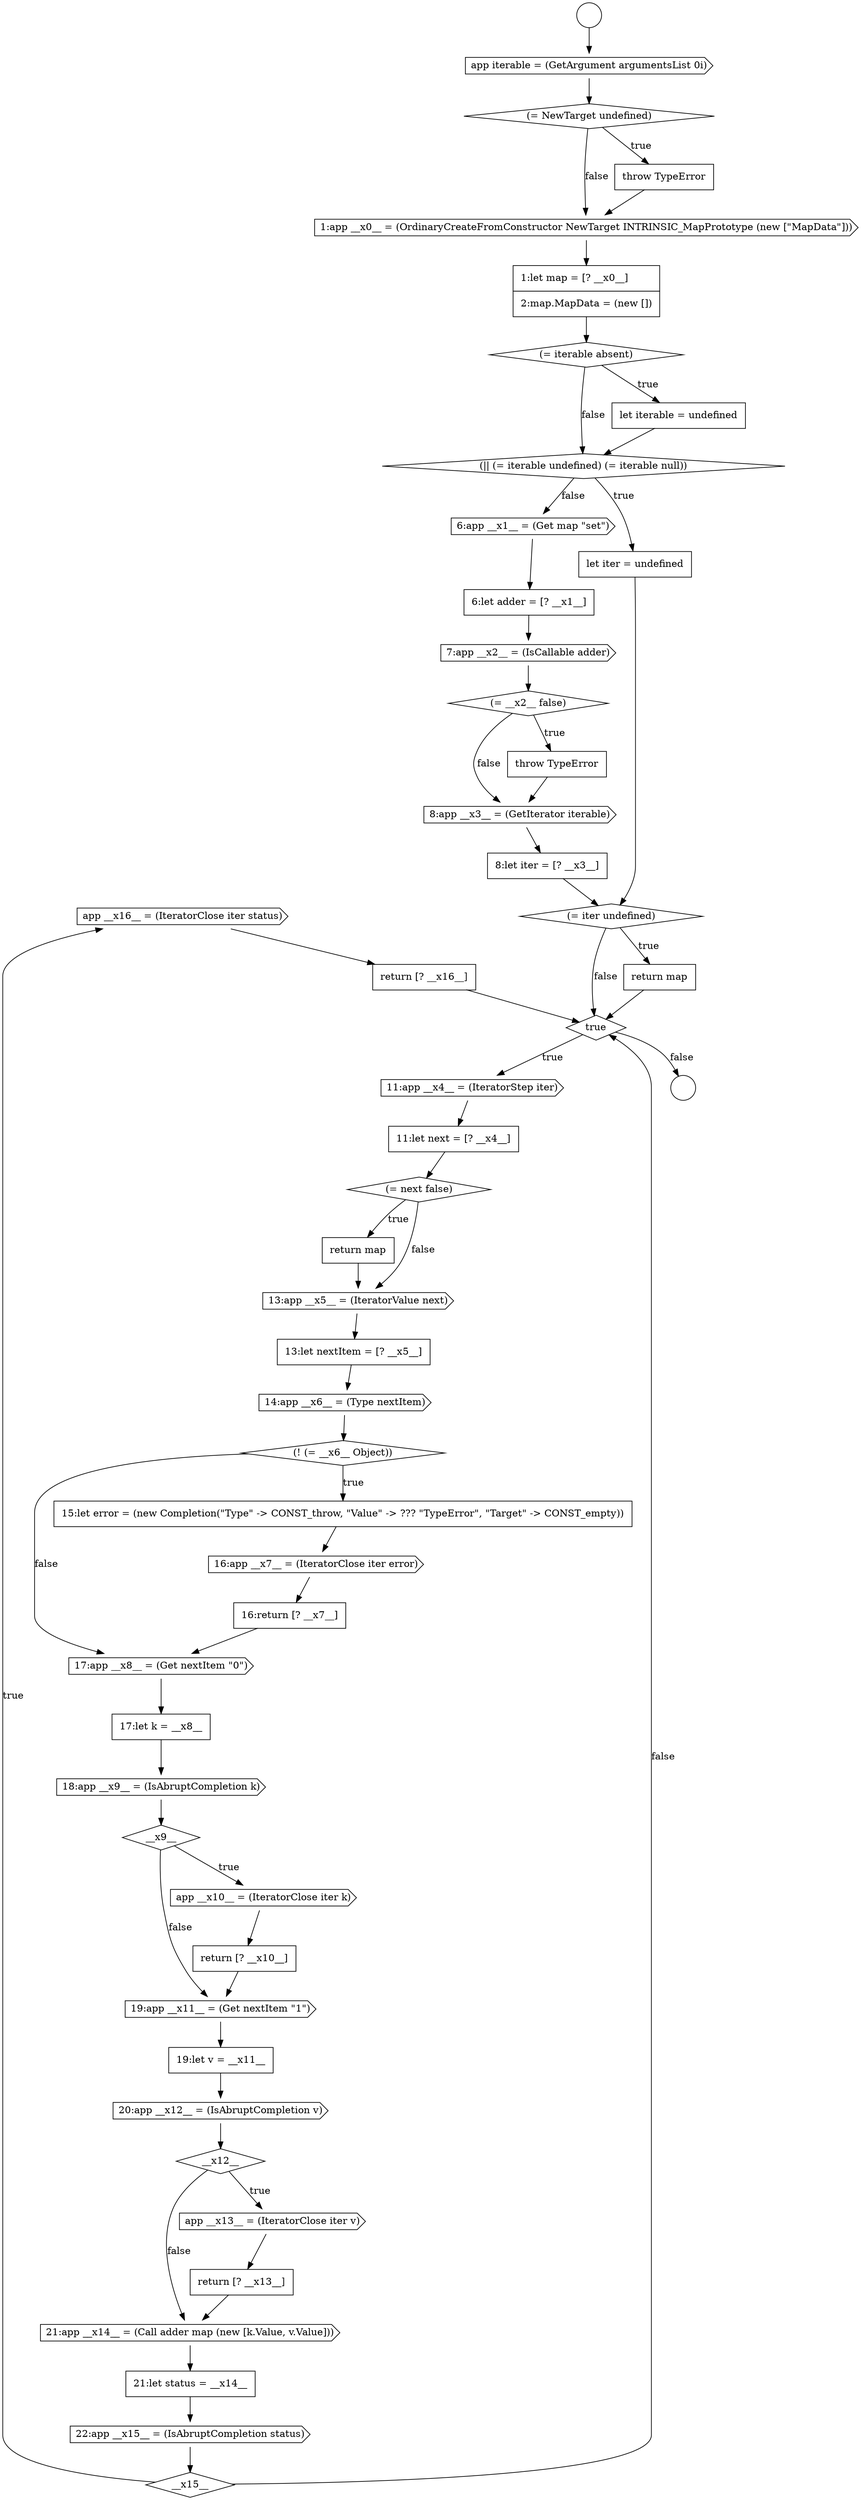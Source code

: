 digraph {
  node14782 [shape=cds, label=<<font color="black">app __x16__ = (IteratorClose iter status)</font>> color="black" fillcolor="white" style=filled]
  node14741 [shape=diamond, label=<<font color="black">(= iterable absent)</font>> color="black" fillcolor="white" style=filled]
  node14737 [shape=diamond, label=<<font color="black">(= NewTarget undefined)</font>> color="black" fillcolor="white" style=filled]
  node14780 [shape=cds, label=<<font color="black">22:app __x15__ = (IsAbruptCompletion status)</font>> color="black" fillcolor="white" style=filled]
  node14761 [shape=cds, label=<<font color="black">14:app __x6__ = (Type nextItem)</font>> color="black" fillcolor="white" style=filled]
  node14735 [shape=circle label=" " color="black" fillcolor="white" style=filled]
  node14752 [shape=diamond, label=<<font color="black">(= iter undefined)</font>> color="black" fillcolor="white" style=filled]
  node14734 [shape=circle label=" " color="black" fillcolor="white" style=filled]
  node14743 [shape=diamond, label=<<font color="black">(|| (= iterable undefined) (= iterable null))</font>> color="black" fillcolor="white" style=filled]
  node14736 [shape=cds, label=<<font color="black">app iterable = (GetArgument argumentsList 0i)</font>> color="black" fillcolor="white" style=filled]
  node14775 [shape=diamond, label=<<font color="black">__x12__</font>> color="black" fillcolor="white" style=filled]
  node14778 [shape=cds, label=<<font color="black">21:app __x14__ = (Call adder map (new [k.Value, v.Value]))</font>> color="black" fillcolor="white" style=filled]
  node14748 [shape=diamond, label=<<font color="black">(= __x2__ false)</font>> color="black" fillcolor="white" style=filled]
  node14750 [shape=cds, label=<<font color="black">8:app __x3__ = (GetIterator iterable)</font>> color="black" fillcolor="white" style=filled]
  node14765 [shape=none, margin=0, label=<<font color="black">
    <table border="0" cellborder="1" cellspacing="0" cellpadding="10">
      <tr><td align="left">16:return [? __x7__]</td></tr>
    </table>
  </font>> color="black" fillcolor="white" style=filled]
  node14769 [shape=diamond, label=<<font color="black">__x9__</font>> color="black" fillcolor="white" style=filled]
  node14754 [shape=diamond, label=<<font color="black">true</font>> color="black" fillcolor="white" style=filled]
  node14758 [shape=none, margin=0, label=<<font color="black">
    <table border="0" cellborder="1" cellspacing="0" cellpadding="10">
      <tr><td align="left">return map</td></tr>
    </table>
  </font>> color="black" fillcolor="white" style=filled]
  node14773 [shape=none, margin=0, label=<<font color="black">
    <table border="0" cellborder="1" cellspacing="0" cellpadding="10">
      <tr><td align="left">19:let v = __x11__</td></tr>
    </table>
  </font>> color="black" fillcolor="white" style=filled]
  node14751 [shape=none, margin=0, label=<<font color="black">
    <table border="0" cellborder="1" cellspacing="0" cellpadding="10">
      <tr><td align="left">8:let iter = [? __x3__]</td></tr>
    </table>
  </font>> color="black" fillcolor="white" style=filled]
  node14766 [shape=cds, label=<<font color="black">17:app __x8__ = (Get nextItem &quot;0&quot;)</font>> color="black" fillcolor="white" style=filled]
  node14772 [shape=cds, label=<<font color="black">19:app __x11__ = (Get nextItem &quot;1&quot;)</font>> color="black" fillcolor="white" style=filled]
  node14745 [shape=cds, label=<<font color="black">6:app __x1__ = (Get map &quot;set&quot;)</font>> color="black" fillcolor="white" style=filled]
  node14753 [shape=none, margin=0, label=<<font color="black">
    <table border="0" cellborder="1" cellspacing="0" cellpadding="10">
      <tr><td align="left">return map</td></tr>
    </table>
  </font>> color="black" fillcolor="white" style=filled]
  node14783 [shape=none, margin=0, label=<<font color="black">
    <table border="0" cellborder="1" cellspacing="0" cellpadding="10">
      <tr><td align="left">return [? __x16__]</td></tr>
    </table>
  </font>> color="black" fillcolor="white" style=filled]
  node14740 [shape=none, margin=0, label=<<font color="black">
    <table border="0" cellborder="1" cellspacing="0" cellpadding="10">
      <tr><td align="left">1:let map = [? __x0__]</td></tr>
      <tr><td align="left">2:map.MapData = (new [])</td></tr>
    </table>
  </font>> color="black" fillcolor="white" style=filled]
  node14757 [shape=diamond, label=<<font color="black">(= next false)</font>> color="black" fillcolor="white" style=filled]
  node14762 [shape=diamond, label=<<font color="black">(! (= __x6__ Object))</font>> color="black" fillcolor="white" style=filled]
  node14744 [shape=none, margin=0, label=<<font color="black">
    <table border="0" cellborder="1" cellspacing="0" cellpadding="10">
      <tr><td align="left">let iter = undefined</td></tr>
    </table>
  </font>> color="black" fillcolor="white" style=filled]
  node14777 [shape=none, margin=0, label=<<font color="black">
    <table border="0" cellborder="1" cellspacing="0" cellpadding="10">
      <tr><td align="left">return [? __x13__]</td></tr>
    </table>
  </font>> color="black" fillcolor="white" style=filled]
  node14776 [shape=cds, label=<<font color="black">app __x13__ = (IteratorClose iter v)</font>> color="black" fillcolor="white" style=filled]
  node14760 [shape=none, margin=0, label=<<font color="black">
    <table border="0" cellborder="1" cellspacing="0" cellpadding="10">
      <tr><td align="left">13:let nextItem = [? __x5__]</td></tr>
    </table>
  </font>> color="black" fillcolor="white" style=filled]
  node14771 [shape=none, margin=0, label=<<font color="black">
    <table border="0" cellborder="1" cellspacing="0" cellpadding="10">
      <tr><td align="left">return [? __x10__]</td></tr>
    </table>
  </font>> color="black" fillcolor="white" style=filled]
  node14746 [shape=none, margin=0, label=<<font color="black">
    <table border="0" cellborder="1" cellspacing="0" cellpadding="10">
      <tr><td align="left">6:let adder = [? __x1__]</td></tr>
    </table>
  </font>> color="black" fillcolor="white" style=filled]
  node14756 [shape=none, margin=0, label=<<font color="black">
    <table border="0" cellborder="1" cellspacing="0" cellpadding="10">
      <tr><td align="left">11:let next = [? __x4__]</td></tr>
    </table>
  </font>> color="black" fillcolor="white" style=filled]
  node14767 [shape=none, margin=0, label=<<font color="black">
    <table border="0" cellborder="1" cellspacing="0" cellpadding="10">
      <tr><td align="left">17:let k = __x8__</td></tr>
    </table>
  </font>> color="black" fillcolor="white" style=filled]
  node14768 [shape=cds, label=<<font color="black">18:app __x9__ = (IsAbruptCompletion k)</font>> color="black" fillcolor="white" style=filled]
  node14763 [shape=none, margin=0, label=<<font color="black">
    <table border="0" cellborder="1" cellspacing="0" cellpadding="10">
      <tr><td align="left">15:let error = (new Completion(&quot;Type&quot; -&gt; CONST_throw, &quot;Value&quot; -&gt; ??? &quot;TypeError&quot;, &quot;Target&quot; -&gt; CONST_empty))</td></tr>
    </table>
  </font>> color="black" fillcolor="white" style=filled]
  node14739 [shape=cds, label=<<font color="black">1:app __x0__ = (OrdinaryCreateFromConstructor NewTarget INTRINSIC_MapPrototype (new [&quot;MapData&quot;]))</font>> color="black" fillcolor="white" style=filled]
  node14755 [shape=cds, label=<<font color="black">11:app __x4__ = (IteratorStep iter)</font>> color="black" fillcolor="white" style=filled]
  node14781 [shape=diamond, label=<<font color="black">__x15__</font>> color="black" fillcolor="white" style=filled]
  node14747 [shape=cds, label=<<font color="black">7:app __x2__ = (IsCallable adder)</font>> color="black" fillcolor="white" style=filled]
  node14749 [shape=none, margin=0, label=<<font color="black">
    <table border="0" cellborder="1" cellspacing="0" cellpadding="10">
      <tr><td align="left">throw TypeError</td></tr>
    </table>
  </font>> color="black" fillcolor="white" style=filled]
  node14742 [shape=none, margin=0, label=<<font color="black">
    <table border="0" cellborder="1" cellspacing="0" cellpadding="10">
      <tr><td align="left">let iterable = undefined</td></tr>
    </table>
  </font>> color="black" fillcolor="white" style=filled]
  node14770 [shape=cds, label=<<font color="black">app __x10__ = (IteratorClose iter k)</font>> color="black" fillcolor="white" style=filled]
  node14738 [shape=none, margin=0, label=<<font color="black">
    <table border="0" cellborder="1" cellspacing="0" cellpadding="10">
      <tr><td align="left">throw TypeError</td></tr>
    </table>
  </font>> color="black" fillcolor="white" style=filled]
  node14779 [shape=none, margin=0, label=<<font color="black">
    <table border="0" cellborder="1" cellspacing="0" cellpadding="10">
      <tr><td align="left">21:let status = __x14__</td></tr>
    </table>
  </font>> color="black" fillcolor="white" style=filled]
  node14774 [shape=cds, label=<<font color="black">20:app __x12__ = (IsAbruptCompletion v)</font>> color="black" fillcolor="white" style=filled]
  node14764 [shape=cds, label=<<font color="black">16:app __x7__ = (IteratorClose iter error)</font>> color="black" fillcolor="white" style=filled]
  node14759 [shape=cds, label=<<font color="black">13:app __x5__ = (IteratorValue next)</font>> color="black" fillcolor="white" style=filled]
  node14761 -> node14762 [ color="black"]
  node14755 -> node14756 [ color="black"]
  node14764 -> node14765 [ color="black"]
  node14741 -> node14742 [label=<<font color="black">true</font>> color="black"]
  node14741 -> node14743 [label=<<font color="black">false</font>> color="black"]
  node14751 -> node14752 [ color="black"]
  node14734 -> node14736 [ color="black"]
  node14777 -> node14778 [ color="black"]
  node14774 -> node14775 [ color="black"]
  node14763 -> node14764 [ color="black"]
  node14740 -> node14741 [ color="black"]
  node14779 -> node14780 [ color="black"]
  node14767 -> node14768 [ color="black"]
  node14758 -> node14759 [ color="black"]
  node14775 -> node14776 [label=<<font color="black">true</font>> color="black"]
  node14775 -> node14778 [label=<<font color="black">false</font>> color="black"]
  node14783 -> node14754 [ color="black"]
  node14765 -> node14766 [ color="black"]
  node14742 -> node14743 [ color="black"]
  node14736 -> node14737 [ color="black"]
  node14745 -> node14746 [ color="black"]
  node14770 -> node14771 [ color="black"]
  node14757 -> node14758 [label=<<font color="black">true</font>> color="black"]
  node14757 -> node14759 [label=<<font color="black">false</font>> color="black"]
  node14743 -> node14744 [label=<<font color="black">true</font>> color="black"]
  node14743 -> node14745 [label=<<font color="black">false</font>> color="black"]
  node14771 -> node14772 [ color="black"]
  node14749 -> node14750 [ color="black"]
  node14772 -> node14773 [ color="black"]
  node14754 -> node14755 [label=<<font color="black">true</font>> color="black"]
  node14754 -> node14735 [label=<<font color="black">false</font>> color="black"]
  node14746 -> node14747 [ color="black"]
  node14782 -> node14783 [ color="black"]
  node14776 -> node14777 [ color="black"]
  node14762 -> node14763 [label=<<font color="black">true</font>> color="black"]
  node14762 -> node14766 [label=<<font color="black">false</font>> color="black"]
  node14773 -> node14774 [ color="black"]
  node14760 -> node14761 [ color="black"]
  node14747 -> node14748 [ color="black"]
  node14781 -> node14782 [label=<<font color="black">true</font>> color="black"]
  node14781 -> node14754 [label=<<font color="black">false</font>> color="black"]
  node14759 -> node14760 [ color="black"]
  node14738 -> node14739 [ color="black"]
  node14750 -> node14751 [ color="black"]
  node14780 -> node14781 [ color="black"]
  node14753 -> node14754 [ color="black"]
  node14744 -> node14752 [ color="black"]
  node14739 -> node14740 [ color="black"]
  node14748 -> node14749 [label=<<font color="black">true</font>> color="black"]
  node14748 -> node14750 [label=<<font color="black">false</font>> color="black"]
  node14756 -> node14757 [ color="black"]
  node14766 -> node14767 [ color="black"]
  node14737 -> node14738 [label=<<font color="black">true</font>> color="black"]
  node14737 -> node14739 [label=<<font color="black">false</font>> color="black"]
  node14768 -> node14769 [ color="black"]
  node14778 -> node14779 [ color="black"]
  node14752 -> node14753 [label=<<font color="black">true</font>> color="black"]
  node14752 -> node14754 [label=<<font color="black">false</font>> color="black"]
  node14769 -> node14770 [label=<<font color="black">true</font>> color="black"]
  node14769 -> node14772 [label=<<font color="black">false</font>> color="black"]
}
